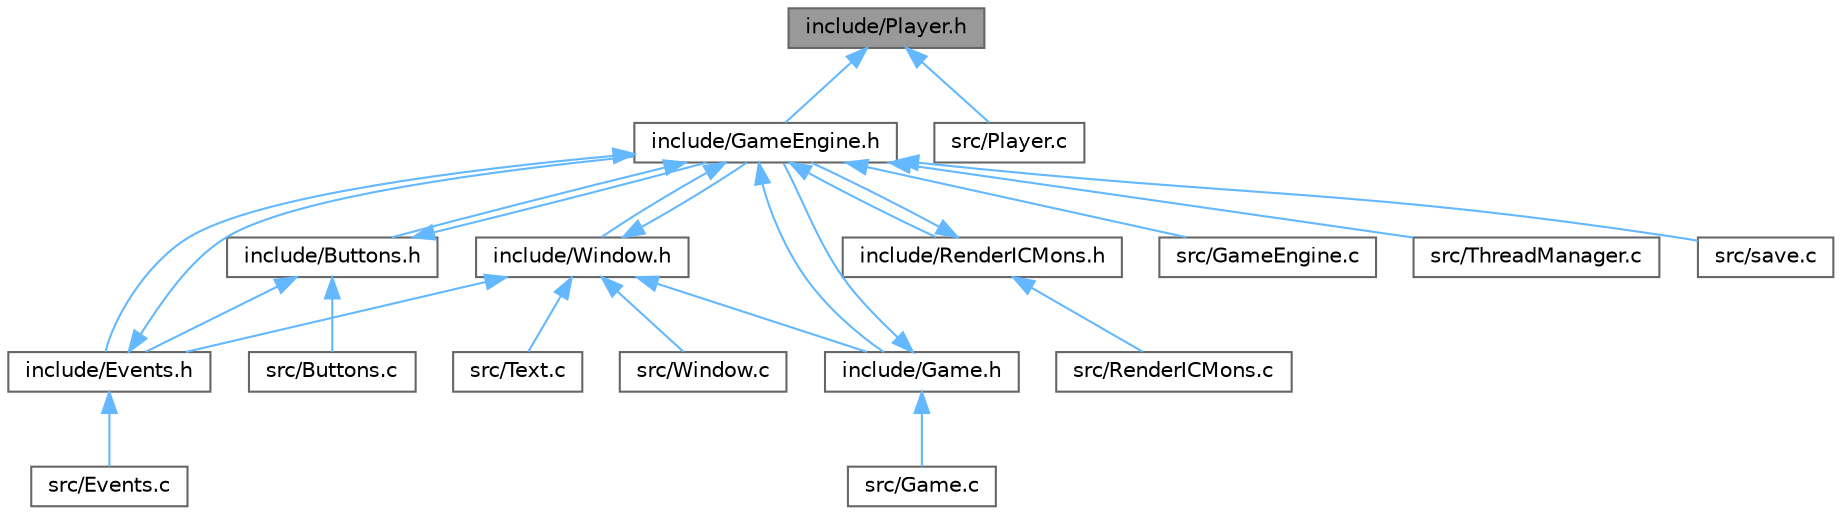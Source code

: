 digraph "include/Player.h"
{
 // LATEX_PDF_SIZE
  bgcolor="transparent";
  edge [fontname=Helvetica,fontsize=10,labelfontname=Helvetica,labelfontsize=10];
  node [fontname=Helvetica,fontsize=10,shape=box,height=0.2,width=0.4];
  Node1 [id="Node000001",label="include/Player.h",height=0.2,width=0.4,color="gray40", fillcolor="grey60", style="filled", fontcolor="black",tooltip=" "];
  Node1 -> Node2 [id="edge1_Node000001_Node000002",dir="back",color="steelblue1",style="solid",tooltip=" "];
  Node2 [id="Node000002",label="include/GameEngine.h",height=0.2,width=0.4,color="grey40", fillcolor="white", style="filled",URL="$d7/d1f/GameEngine_8h.html",tooltip=" "];
  Node2 -> Node3 [id="edge2_Node000002_Node000003",dir="back",color="steelblue1",style="solid",tooltip=" "];
  Node3 [id="Node000003",label="include/Buttons.h",height=0.2,width=0.4,color="grey40", fillcolor="white", style="filled",URL="$d3/d70/Buttons_8h.html",tooltip=" "];
  Node3 -> Node4 [id="edge3_Node000003_Node000004",dir="back",color="steelblue1",style="solid",tooltip=" "];
  Node4 [id="Node000004",label="include/Events.h",height=0.2,width=0.4,color="grey40", fillcolor="white", style="filled",URL="$d0/dbb/Events_8h.html",tooltip=" "];
  Node4 -> Node2 [id="edge4_Node000004_Node000002",dir="back",color="steelblue1",style="solid",tooltip=" "];
  Node4 -> Node5 [id="edge5_Node000004_Node000005",dir="back",color="steelblue1",style="solid",tooltip=" "];
  Node5 [id="Node000005",label="src/Events.c",height=0.2,width=0.4,color="grey40", fillcolor="white", style="filled",URL="$d7/d9f/Events_8c.html",tooltip=" "];
  Node3 -> Node2 [id="edge6_Node000003_Node000002",dir="back",color="steelblue1",style="solid",tooltip=" "];
  Node3 -> Node6 [id="edge7_Node000003_Node000006",dir="back",color="steelblue1",style="solid",tooltip=" "];
  Node6 [id="Node000006",label="src/Buttons.c",height=0.2,width=0.4,color="grey40", fillcolor="white", style="filled",URL="$d9/d0e/Buttons_8c.html",tooltip=" "];
  Node2 -> Node4 [id="edge8_Node000002_Node000004",dir="back",color="steelblue1",style="solid",tooltip=" "];
  Node2 -> Node7 [id="edge9_Node000002_Node000007",dir="back",color="steelblue1",style="solid",tooltip=" "];
  Node7 [id="Node000007",label="include/Game.h",height=0.2,width=0.4,color="grey40", fillcolor="white", style="filled",URL="$d3/d5f/Game_8h.html",tooltip=" "];
  Node7 -> Node2 [id="edge10_Node000007_Node000002",dir="back",color="steelblue1",style="solid",tooltip=" "];
  Node7 -> Node8 [id="edge11_Node000007_Node000008",dir="back",color="steelblue1",style="solid",tooltip=" "];
  Node8 [id="Node000008",label="src/Game.c",height=0.2,width=0.4,color="grey40", fillcolor="white", style="filled",URL="$dc/d22/Game_8c.html",tooltip=" "];
  Node2 -> Node9 [id="edge12_Node000002_Node000009",dir="back",color="steelblue1",style="solid",tooltip=" "];
  Node9 [id="Node000009",label="include/RenderICMons.h",height=0.2,width=0.4,color="grey40", fillcolor="white", style="filled",URL="$d2/d98/RenderICMons_8h.html",tooltip=" "];
  Node9 -> Node2 [id="edge13_Node000009_Node000002",dir="back",color="steelblue1",style="solid",tooltip=" "];
  Node9 -> Node10 [id="edge14_Node000009_Node000010",dir="back",color="steelblue1",style="solid",tooltip=" "];
  Node10 [id="Node000010",label="src/RenderICMons.c",height=0.2,width=0.4,color="grey40", fillcolor="white", style="filled",URL="$d9/d0c/RenderICMons_8c.html",tooltip=" "];
  Node2 -> Node11 [id="edge15_Node000002_Node000011",dir="back",color="steelblue1",style="solid",tooltip=" "];
  Node11 [id="Node000011",label="include/Window.h",height=0.2,width=0.4,color="grey40", fillcolor="white", style="filled",URL="$d3/ded/Window_8h.html",tooltip=" "];
  Node11 -> Node4 [id="edge16_Node000011_Node000004",dir="back",color="steelblue1",style="solid",tooltip=" "];
  Node11 -> Node7 [id="edge17_Node000011_Node000007",dir="back",color="steelblue1",style="solid",tooltip=" "];
  Node11 -> Node2 [id="edge18_Node000011_Node000002",dir="back",color="steelblue1",style="solid",tooltip=" "];
  Node11 -> Node12 [id="edge19_Node000011_Node000012",dir="back",color="steelblue1",style="solid",tooltip=" "];
  Node12 [id="Node000012",label="src/Text.c",height=0.2,width=0.4,color="grey40", fillcolor="white", style="filled",URL="$dc/dae/Text_8c.html",tooltip=" "];
  Node11 -> Node13 [id="edge20_Node000011_Node000013",dir="back",color="steelblue1",style="solid",tooltip=" "];
  Node13 [id="Node000013",label="src/Window.c",height=0.2,width=0.4,color="grey40", fillcolor="white", style="filled",URL="$d4/d41/Window_8c.html",tooltip=" "];
  Node2 -> Node14 [id="edge21_Node000002_Node000014",dir="back",color="steelblue1",style="solid",tooltip=" "];
  Node14 [id="Node000014",label="src/GameEngine.c",height=0.2,width=0.4,color="grey40", fillcolor="white", style="filled",URL="$d5/d81/GameEngine_8c.html",tooltip=" "];
  Node2 -> Node15 [id="edge22_Node000002_Node000015",dir="back",color="steelblue1",style="solid",tooltip=" "];
  Node15 [id="Node000015",label="src/ThreadManager.c",height=0.2,width=0.4,color="grey40", fillcolor="white", style="filled",URL="$d1/dd5/ThreadManager_8c.html",tooltip=" "];
  Node2 -> Node16 [id="edge23_Node000002_Node000016",dir="back",color="steelblue1",style="solid",tooltip=" "];
  Node16 [id="Node000016",label="src/save.c",height=0.2,width=0.4,color="grey40", fillcolor="white", style="filled",URL="$df/dcf/save_8c.html",tooltip=" "];
  Node1 -> Node17 [id="edge24_Node000001_Node000017",dir="back",color="steelblue1",style="solid",tooltip=" "];
  Node17 [id="Node000017",label="src/Player.c",height=0.2,width=0.4,color="grey40", fillcolor="white", style="filled",URL="$d1/d12/Player_8c.html",tooltip=" "];
}
